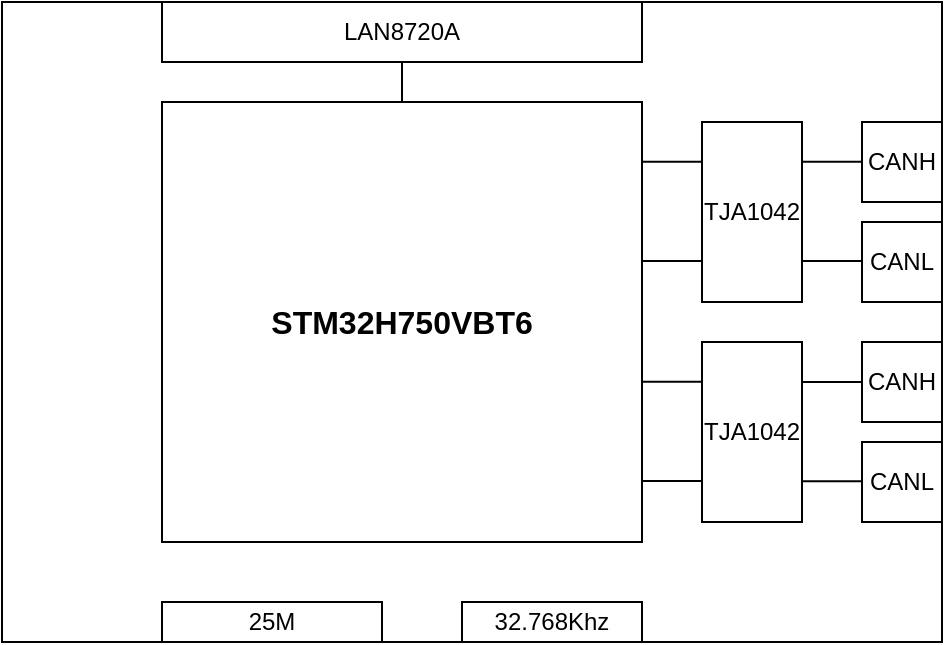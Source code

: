 <mxfile version="20.8.16" type="device"><diagram name="第 1 页" id="zoAN-wUiO6vyIv2XcCPu"><mxGraphModel dx="1008" dy="683" grid="1" gridSize="10" guides="1" tooltips="1" connect="1" arrows="1" fold="1" page="1" pageScale="1" pageWidth="850" pageHeight="1100" math="0" shadow="0"><root><mxCell id="0"/><mxCell id="1" parent="0"/><mxCell id="OZZQyeXu2_LfYOyaooDH-35" value="" style="rounded=0;whiteSpace=wrap;html=1;" vertex="1" parent="1"><mxGeometry x="130" y="200" width="470" height="320" as="geometry"/></mxCell><mxCell id="OZZQyeXu2_LfYOyaooDH-6" value="&lt;b&gt;&lt;font style=&quot;font-size: 16px;&quot;&gt;STM32H750VBT6&lt;/font&gt;&lt;/b&gt;" style="rounded=0;whiteSpace=wrap;html=1;" vertex="1" parent="1"><mxGeometry x="210" y="250" width="240" height="220" as="geometry"/></mxCell><mxCell id="OZZQyeXu2_LfYOyaooDH-8" value="TJA1042" style="rounded=0;whiteSpace=wrap;html=1;" vertex="1" parent="1"><mxGeometry x="480" y="260" width="50" height="90" as="geometry"/></mxCell><mxCell id="OZZQyeXu2_LfYOyaooDH-10" value="TJA1042" style="rounded=0;whiteSpace=wrap;html=1;" vertex="1" parent="1"><mxGeometry x="480" y="370" width="50" height="90" as="geometry"/></mxCell><mxCell id="OZZQyeXu2_LfYOyaooDH-13" value="25M" style="rounded=0;whiteSpace=wrap;html=1;" vertex="1" parent="1"><mxGeometry x="210" y="500" width="110" height="20" as="geometry"/></mxCell><mxCell id="OZZQyeXu2_LfYOyaooDH-14" value="32.768Khz" style="rounded=0;whiteSpace=wrap;html=1;" vertex="1" parent="1"><mxGeometry x="360" y="500" width="90" height="20" as="geometry"/></mxCell><mxCell id="OZZQyeXu2_LfYOyaooDH-17" value="CANH" style="rounded=0;whiteSpace=wrap;html=1;" vertex="1" parent="1"><mxGeometry x="560" y="260" width="40" height="40" as="geometry"/></mxCell><mxCell id="OZZQyeXu2_LfYOyaooDH-18" value="CANL" style="rounded=0;whiteSpace=wrap;html=1;" vertex="1" parent="1"><mxGeometry x="560" y="310" width="40" height="40" as="geometry"/></mxCell><mxCell id="OZZQyeXu2_LfYOyaooDH-20" value="CANH" style="rounded=0;whiteSpace=wrap;html=1;" vertex="1" parent="1"><mxGeometry x="560" y="370" width="40" height="40" as="geometry"/></mxCell><mxCell id="OZZQyeXu2_LfYOyaooDH-21" value="CANL" style="rounded=0;whiteSpace=wrap;html=1;" vertex="1" parent="1"><mxGeometry x="560" y="420" width="40" height="40" as="geometry"/></mxCell><mxCell id="OZZQyeXu2_LfYOyaooDH-23" value="" style="endArrow=none;html=1;rounded=0;entryX=0;entryY=0.5;entryDx=0;entryDy=0;endFill=0;" edge="1" parent="1" target="OZZQyeXu2_LfYOyaooDH-20"><mxGeometry width="50" height="50" relative="1" as="geometry"><mxPoint x="530" y="390" as="sourcePoint"/><mxPoint x="580" y="340" as="targetPoint"/></mxGeometry></mxCell><mxCell id="OZZQyeXu2_LfYOyaooDH-25" value="" style="endArrow=none;html=1;rounded=0;entryX=0;entryY=0.5;entryDx=0;entryDy=0;endFill=0;" edge="1" parent="1"><mxGeometry width="50" height="50" relative="1" as="geometry"><mxPoint x="530" y="439.66" as="sourcePoint"/><mxPoint x="560" y="439.66" as="targetPoint"/></mxGeometry></mxCell><mxCell id="OZZQyeXu2_LfYOyaooDH-27" value="" style="endArrow=none;html=1;rounded=0;entryX=0;entryY=0.5;entryDx=0;entryDy=0;endFill=0;" edge="1" parent="1"><mxGeometry width="50" height="50" relative="1" as="geometry"><mxPoint x="530" y="279.83" as="sourcePoint"/><mxPoint x="560" y="279.83" as="targetPoint"/></mxGeometry></mxCell><mxCell id="OZZQyeXu2_LfYOyaooDH-28" value="" style="endArrow=none;html=1;rounded=0;entryX=0;entryY=0.5;entryDx=0;entryDy=0;endFill=0;" edge="1" parent="1"><mxGeometry width="50" height="50" relative="1" as="geometry"><mxPoint x="530" y="329.49" as="sourcePoint"/><mxPoint x="560" y="329.49" as="targetPoint"/></mxGeometry></mxCell><mxCell id="OZZQyeXu2_LfYOyaooDH-29" value="" style="endArrow=none;html=1;rounded=0;entryX=0;entryY=0.5;entryDx=0;entryDy=0;endFill=0;" edge="1" parent="1"><mxGeometry width="50" height="50" relative="1" as="geometry"><mxPoint x="450" y="279.83" as="sourcePoint"/><mxPoint x="480" y="279.83" as="targetPoint"/></mxGeometry></mxCell><mxCell id="OZZQyeXu2_LfYOyaooDH-30" value="" style="endArrow=none;html=1;rounded=0;entryX=0;entryY=0.5;entryDx=0;entryDy=0;endFill=0;" edge="1" parent="1"><mxGeometry width="50" height="50" relative="1" as="geometry"><mxPoint x="450" y="329.49" as="sourcePoint"/><mxPoint x="480" y="329.49" as="targetPoint"/></mxGeometry></mxCell><mxCell id="OZZQyeXu2_LfYOyaooDH-31" value="" style="endArrow=none;html=1;rounded=0;entryX=0;entryY=0.5;entryDx=0;entryDy=0;endFill=0;" edge="1" parent="1"><mxGeometry width="50" height="50" relative="1" as="geometry"><mxPoint x="450" y="389.83" as="sourcePoint"/><mxPoint x="480" y="389.83" as="targetPoint"/></mxGeometry></mxCell><mxCell id="OZZQyeXu2_LfYOyaooDH-32" value="" style="endArrow=none;html=1;rounded=0;entryX=0;entryY=0.5;entryDx=0;entryDy=0;endFill=0;" edge="1" parent="1"><mxGeometry width="50" height="50" relative="1" as="geometry"><mxPoint x="450" y="439.49" as="sourcePoint"/><mxPoint x="480" y="439.49" as="targetPoint"/></mxGeometry></mxCell><mxCell id="OZZQyeXu2_LfYOyaooDH-34" value="" style="edgeStyle=orthogonalEdgeStyle;rounded=0;orthogonalLoop=1;jettySize=auto;html=1;endArrow=none;endFill=0;" edge="1" parent="1" source="OZZQyeXu2_LfYOyaooDH-33" target="OZZQyeXu2_LfYOyaooDH-6"><mxGeometry relative="1" as="geometry"/></mxCell><mxCell id="OZZQyeXu2_LfYOyaooDH-33" value="LAN8720A" style="rounded=0;whiteSpace=wrap;html=1;" vertex="1" parent="1"><mxGeometry x="210" y="200" width="240" height="30" as="geometry"/></mxCell></root></mxGraphModel></diagram></mxfile>